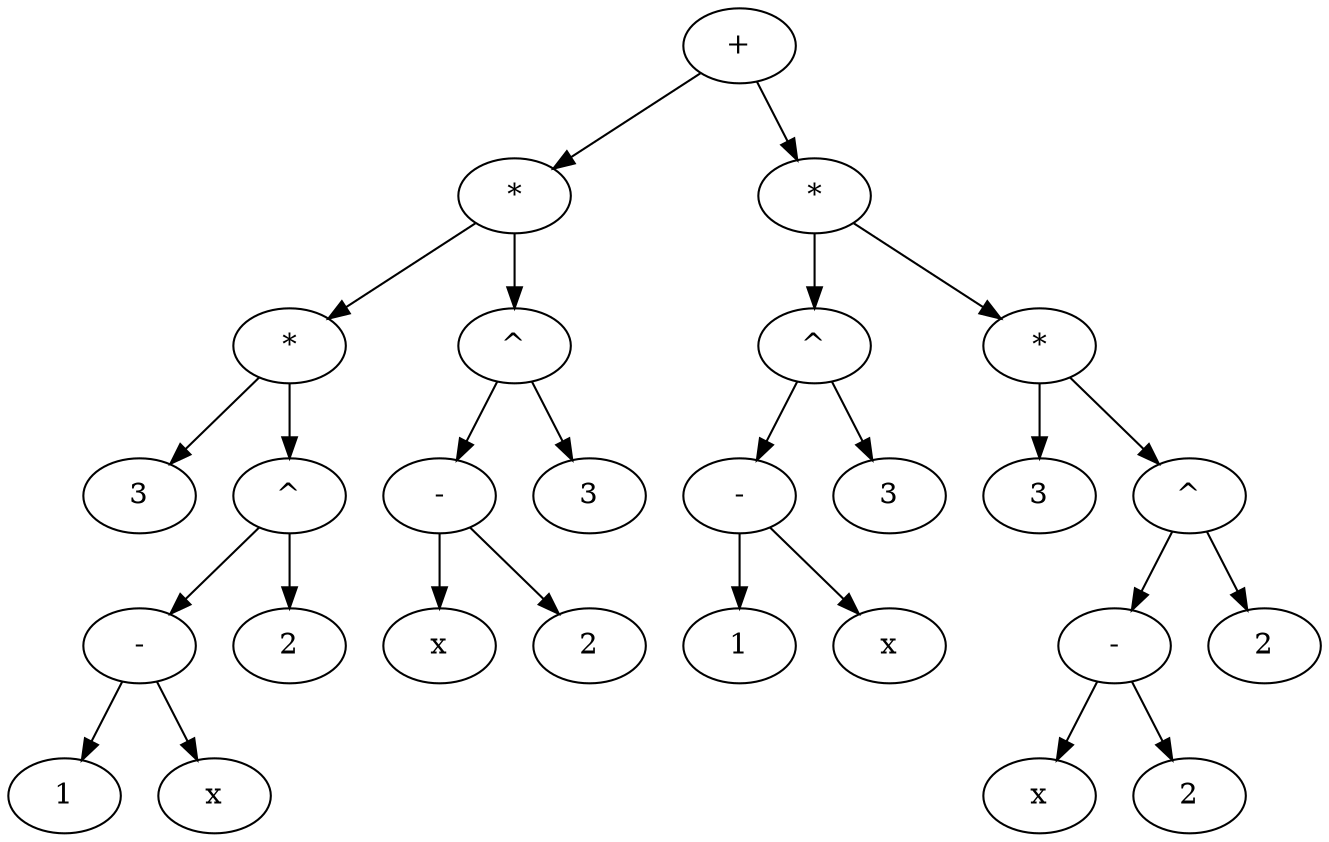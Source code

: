 digraph {
	node0x55bc5a4cb4c0[label=" + "]
	node0x55bc5a4cb490[label=" * "]
	node0x55bc5a4cb4c0 -> node0x55bc5a4cb490
	node0x55bc5a4cb490[label=" * "]
	node0x55bc5a4cb460[label=" * "]
	node0x55bc5a4cb490 -> node0x55bc5a4cb460
	node0x55bc5a4cb460[label=" * "]
	node0x55bc5a4cb400[label="3"]
	node0x55bc5a4cb460 -> node0x55bc5a4cb400
	node0x55bc5a4cb460[label=" * "]
	node0x55bc5a4cb3d0[label=" ^ "]
	node0x55bc5a4cb460 -> node0x55bc5a4cb3d0
	node0x55bc5a4cb3d0[label=" ^ "]
	node0x55bc5a4cb340[label=" - "]
	node0x55bc5a4cb3d0 -> node0x55bc5a4cb340
	node0x55bc5a4cb340[label=" - "]
	node0x55bc5a4cb370[label="1"]
	node0x55bc5a4cb340 -> node0x55bc5a4cb370
	node0x55bc5a4cb340[label=" - "]
	node0x55bc5a4cb3a0[label="x"]
	node0x55bc5a4cb340 -> node0x55bc5a4cb3a0
	node0x55bc5a4cb3d0[label=" ^ "]
	node0x55bc5a4cb310[label="2"]
	node0x55bc5a4cb3d0 -> node0x55bc5a4cb310
	node0x55bc5a4cb490[label=" * "]
	node0x55bc5a4cb130[label=" ^ "]
	node0x55bc5a4cb490 -> node0x55bc5a4cb130
	node0x55bc5a4cb130[label=" ^ "]
	node0x55bc5a4cb160[label=" - "]
	node0x55bc5a4cb130 -> node0x55bc5a4cb160
	node0x55bc5a4cb160[label=" - "]
	node0x55bc5a4cb190[label="x"]
	node0x55bc5a4cb160 -> node0x55bc5a4cb190
	node0x55bc5a4cb160[label=" - "]
	node0x55bc5a4cb1c0[label="2"]
	node0x55bc5a4cb160 -> node0x55bc5a4cb1c0
	node0x55bc5a4cb130[label=" ^ "]
	node0x55bc5a4cb1f0[label="3"]
	node0x55bc5a4cb130 -> node0x55bc5a4cb1f0
	node0x55bc5a4cb4c0[label=" + "]
	node0x55bc5a4cb100[label=" * "]
	node0x55bc5a4cb4c0 -> node0x55bc5a4cb100
	node0x55bc5a4cb100[label=" * "]
	node0x55bc5a4cb010[label=" ^ "]
	node0x55bc5a4cb100 -> node0x55bc5a4cb010
	node0x55bc5a4cb010[label=" ^ "]
	node0x55bc5a4cb040[label=" - "]
	node0x55bc5a4cb010 -> node0x55bc5a4cb040
	node0x55bc5a4cb040[label=" - "]
	node0x55bc5a4cb070[label="1"]
	node0x55bc5a4cb040 -> node0x55bc5a4cb070
	node0x55bc5a4cb040[label=" - "]
	node0x55bc5a4cb0a0[label="x"]
	node0x55bc5a4cb040 -> node0x55bc5a4cb0a0
	node0x55bc5a4cb010[label=" ^ "]
	node0x55bc5a4cb0d0[label="3"]
	node0x55bc5a4cb010 -> node0x55bc5a4cb0d0
	node0x55bc5a4cb100[label=" * "]
	node0x55bc5a4cafe0[label=" * "]
	node0x55bc5a4cb100 -> node0x55bc5a4cafe0
	node0x55bc5a4cafe0[label=" * "]
	node0x55bc5a4caf80[label="3"]
	node0x55bc5a4cafe0 -> node0x55bc5a4caf80
	node0x55bc5a4cafe0[label=" * "]
	node0x55bc5a4caf50[label=" ^ "]
	node0x55bc5a4cafe0 -> node0x55bc5a4caf50
	node0x55bc5a4caf50[label=" ^ "]
	node0x55bc5a4caec0[label=" - "]
	node0x55bc5a4caf50 -> node0x55bc5a4caec0
	node0x55bc5a4caec0[label=" - "]
	node0x55bc5a4caef0[label="x"]
	node0x55bc5a4caec0 -> node0x55bc5a4caef0
	node0x55bc5a4caec0[label=" - "]
	node0x55bc5a4caf20[label="2"]
	node0x55bc5a4caec0 -> node0x55bc5a4caf20
	node0x55bc5a4caf50[label=" ^ "]
	node0x55bc5a4cae90[label="2"]
	node0x55bc5a4caf50 -> node0x55bc5a4cae90
}
